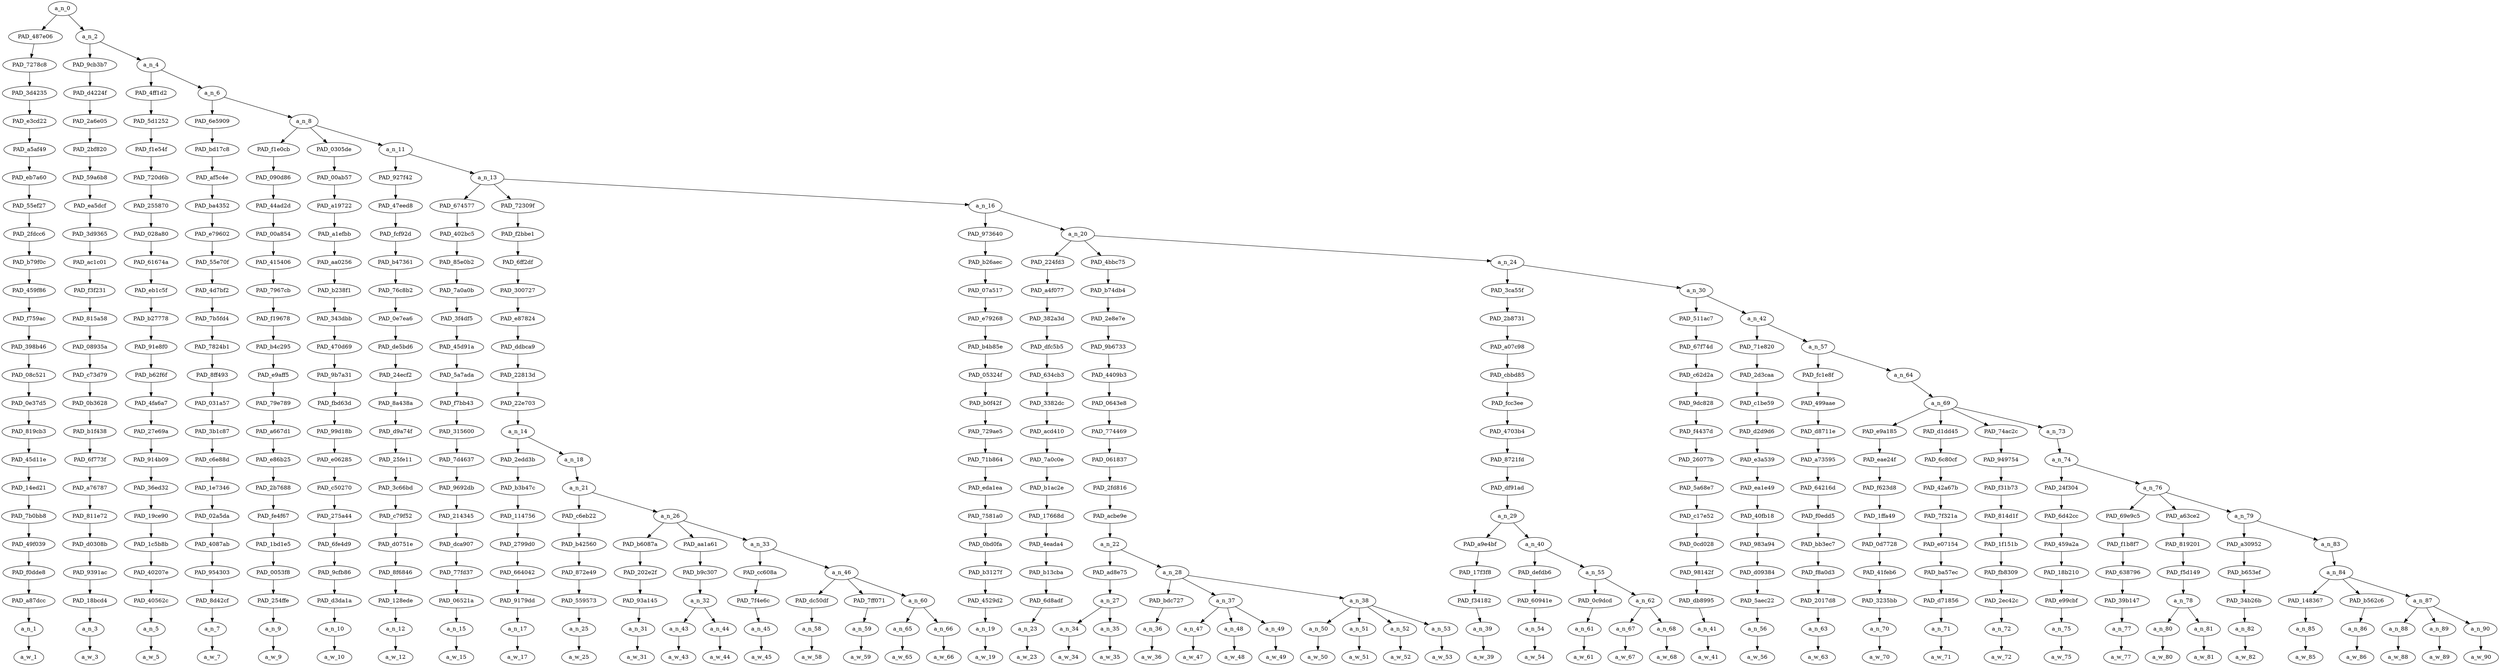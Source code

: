 strict digraph "" {
	a_n_0	[div_dir=-1,
		index=0,
		level=23,
		pos="1.1049272199717077,23!",
		text_span="[0, 1, 2, 3, 4, 5, 6, 7, 8, 9, 10, 11, 12, 13, 14, 15, 16, 17, 18, 19, 20, 21, 22, 23, 24, 25, 26, 27, 28, 29, 30, 31, 32, 33, 34, \
35, 36, 37, 38, 39, 40, 41, 42, 43, 44, 45, 46, 47, 48, 49, 50]",
		value=1.00000000];
	PAD_487e06	[div_dir=-1,
		index=0,
		level=22,
		pos="0.0,22!",
		text_span="[0]",
		value=0.01063249];
	a_n_0 -> PAD_487e06;
	a_n_2	[div_dir=-1,
		index=1,
		level=22,
		pos="2.2098544399434155,22!",
		text_span="[1, 2, 3, 4, 5, 6, 7, 8, 9, 10, 11, 12, 13, 14, 15, 16, 17, 18, 19, 20, 21, 22, 23, 24, 25, 26, 27, 28, 29, 30, 31, 32, 33, 34, \
35, 36, 37, 38, 39, 40, 41, 42, 43, 44, 45, 46, 47, 48, 49, 50]",
		value=0.98927436];
	a_n_0 -> a_n_2;
	PAD_7278c8	[div_dir=-1,
		index=0,
		level=21,
		pos="0.0,21!",
		text_span="[0]",
		value=0.01063249];
	PAD_487e06 -> PAD_7278c8;
	PAD_3d4235	[div_dir=-1,
		index=0,
		level=20,
		pos="0.0,20!",
		text_span="[0]",
		value=0.01063249];
	PAD_7278c8 -> PAD_3d4235;
	PAD_e3cd22	[div_dir=-1,
		index=0,
		level=19,
		pos="0.0,19!",
		text_span="[0]",
		value=0.01063249];
	PAD_3d4235 -> PAD_e3cd22;
	PAD_a5af49	[div_dir=-1,
		index=0,
		level=18,
		pos="0.0,18!",
		text_span="[0]",
		value=0.01063249];
	PAD_e3cd22 -> PAD_a5af49;
	PAD_eb7a60	[div_dir=-1,
		index=0,
		level=17,
		pos="0.0,17!",
		text_span="[0]",
		value=0.01063249];
	PAD_a5af49 -> PAD_eb7a60;
	PAD_55ef27	[div_dir=-1,
		index=0,
		level=16,
		pos="0.0,16!",
		text_span="[0]",
		value=0.01063249];
	PAD_eb7a60 -> PAD_55ef27;
	PAD_2fdcc6	[div_dir=-1,
		index=0,
		level=15,
		pos="0.0,15!",
		text_span="[0]",
		value=0.01063249];
	PAD_55ef27 -> PAD_2fdcc6;
	PAD_b79f0c	[div_dir=-1,
		index=0,
		level=14,
		pos="0.0,14!",
		text_span="[0]",
		value=0.01063249];
	PAD_2fdcc6 -> PAD_b79f0c;
	PAD_459f86	[div_dir=-1,
		index=0,
		level=13,
		pos="0.0,13!",
		text_span="[0]",
		value=0.01063249];
	PAD_b79f0c -> PAD_459f86;
	PAD_f759ac	[div_dir=-1,
		index=0,
		level=12,
		pos="0.0,12!",
		text_span="[0]",
		value=0.01063249];
	PAD_459f86 -> PAD_f759ac;
	PAD_398b46	[div_dir=-1,
		index=0,
		level=11,
		pos="0.0,11!",
		text_span="[0]",
		value=0.01063249];
	PAD_f759ac -> PAD_398b46;
	PAD_08c521	[div_dir=-1,
		index=0,
		level=10,
		pos="0.0,10!",
		text_span="[0]",
		value=0.01063249];
	PAD_398b46 -> PAD_08c521;
	PAD_0e37d5	[div_dir=-1,
		index=0,
		level=9,
		pos="0.0,9!",
		text_span="[0]",
		value=0.01063249];
	PAD_08c521 -> PAD_0e37d5;
	PAD_819cb3	[div_dir=-1,
		index=0,
		level=8,
		pos="0.0,8!",
		text_span="[0]",
		value=0.01063249];
	PAD_0e37d5 -> PAD_819cb3;
	PAD_45d11e	[div_dir=-1,
		index=0,
		level=7,
		pos="0.0,7!",
		text_span="[0]",
		value=0.01063249];
	PAD_819cb3 -> PAD_45d11e;
	PAD_14ed21	[div_dir=-1,
		index=0,
		level=6,
		pos="0.0,6!",
		text_span="[0]",
		value=0.01063249];
	PAD_45d11e -> PAD_14ed21;
	PAD_7b0bb8	[div_dir=-1,
		index=0,
		level=5,
		pos="0.0,5!",
		text_span="[0]",
		value=0.01063249];
	PAD_14ed21 -> PAD_7b0bb8;
	PAD_49f039	[div_dir=-1,
		index=0,
		level=4,
		pos="0.0,4!",
		text_span="[0]",
		value=0.01063249];
	PAD_7b0bb8 -> PAD_49f039;
	PAD_f0dde8	[div_dir=-1,
		index=0,
		level=3,
		pos="0.0,3!",
		text_span="[0]",
		value=0.01063249];
	PAD_49f039 -> PAD_f0dde8;
	PAD_a87dcc	[div_dir=-1,
		index=0,
		level=2,
		pos="0.0,2!",
		text_span="[0]",
		value=0.01063249];
	PAD_f0dde8 -> PAD_a87dcc;
	a_n_1	[div_dir=-1,
		index=0,
		level=1,
		pos="0.0,1!",
		text_span="[0]",
		value=0.01063249];
	PAD_a87dcc -> a_n_1;
	a_w_1	[div_dir=0,
		index=0,
		level=0,
		pos="0,0!",
		text_span="[0]",
		value=i];
	a_n_1 -> a_w_1;
	PAD_9cb3b7	[div_dir=-1,
		index=1,
		level=21,
		pos="1.0,21!",
		text_span="[1]",
		value=0.01379827];
	a_n_2 -> PAD_9cb3b7;
	a_n_4	[div_dir=-1,
		index=2,
		level=21,
		pos="3.419708879886831,21!",
		text_span="[2, 3, 4, 5, 6, 7, 8, 9, 10, 11, 12, 13, 14, 15, 16, 17, 18, 19, 20, 21, 22, 23, 24, 25, 26, 27, 28, 29, 30, 31, 32, 33, 34, 35, \
36, 37, 38, 39, 40, 41, 42, 43, 44, 45, 46, 47, 48, 49, 50]",
		value=0.97539086];
	a_n_2 -> a_n_4;
	PAD_d4224f	[div_dir=-1,
		index=1,
		level=20,
		pos="1.0,20!",
		text_span="[1]",
		value=0.01379827];
	PAD_9cb3b7 -> PAD_d4224f;
	PAD_2a6e05	[div_dir=-1,
		index=1,
		level=19,
		pos="1.0,19!",
		text_span="[1]",
		value=0.01379827];
	PAD_d4224f -> PAD_2a6e05;
	PAD_2bf820	[div_dir=-1,
		index=1,
		level=18,
		pos="1.0,18!",
		text_span="[1]",
		value=0.01379827];
	PAD_2a6e05 -> PAD_2bf820;
	PAD_59a6b8	[div_dir=-1,
		index=1,
		level=17,
		pos="1.0,17!",
		text_span="[1]",
		value=0.01379827];
	PAD_2bf820 -> PAD_59a6b8;
	PAD_ea5dcf	[div_dir=-1,
		index=1,
		level=16,
		pos="1.0,16!",
		text_span="[1]",
		value=0.01379827];
	PAD_59a6b8 -> PAD_ea5dcf;
	PAD_3d9365	[div_dir=-1,
		index=1,
		level=15,
		pos="1.0,15!",
		text_span="[1]",
		value=0.01379827];
	PAD_ea5dcf -> PAD_3d9365;
	PAD_ac1c01	[div_dir=-1,
		index=1,
		level=14,
		pos="1.0,14!",
		text_span="[1]",
		value=0.01379827];
	PAD_3d9365 -> PAD_ac1c01;
	PAD_f3f231	[div_dir=-1,
		index=1,
		level=13,
		pos="1.0,13!",
		text_span="[1]",
		value=0.01379827];
	PAD_ac1c01 -> PAD_f3f231;
	PAD_815a58	[div_dir=-1,
		index=1,
		level=12,
		pos="1.0,12!",
		text_span="[1]",
		value=0.01379827];
	PAD_f3f231 -> PAD_815a58;
	PAD_08935a	[div_dir=-1,
		index=1,
		level=11,
		pos="1.0,11!",
		text_span="[1]",
		value=0.01379827];
	PAD_815a58 -> PAD_08935a;
	PAD_c73d79	[div_dir=-1,
		index=1,
		level=10,
		pos="1.0,10!",
		text_span="[1]",
		value=0.01379827];
	PAD_08935a -> PAD_c73d79;
	PAD_0b3628	[div_dir=-1,
		index=1,
		level=9,
		pos="1.0,9!",
		text_span="[1]",
		value=0.01379827];
	PAD_c73d79 -> PAD_0b3628;
	PAD_b1f438	[div_dir=-1,
		index=1,
		level=8,
		pos="1.0,8!",
		text_span="[1]",
		value=0.01379827];
	PAD_0b3628 -> PAD_b1f438;
	PAD_6f773f	[div_dir=-1,
		index=1,
		level=7,
		pos="1.0,7!",
		text_span="[1]",
		value=0.01379827];
	PAD_b1f438 -> PAD_6f773f;
	PAD_a76787	[div_dir=-1,
		index=1,
		level=6,
		pos="1.0,6!",
		text_span="[1]",
		value=0.01379827];
	PAD_6f773f -> PAD_a76787;
	PAD_811e72	[div_dir=-1,
		index=1,
		level=5,
		pos="1.0,5!",
		text_span="[1]",
		value=0.01379827];
	PAD_a76787 -> PAD_811e72;
	PAD_d0308b	[div_dir=-1,
		index=1,
		level=4,
		pos="1.0,4!",
		text_span="[1]",
		value=0.01379827];
	PAD_811e72 -> PAD_d0308b;
	PAD_9391ac	[div_dir=-1,
		index=1,
		level=3,
		pos="1.0,3!",
		text_span="[1]",
		value=0.01379827];
	PAD_d0308b -> PAD_9391ac;
	PAD_18bcd4	[div_dir=-1,
		index=1,
		level=2,
		pos="1.0,2!",
		text_span="[1]",
		value=0.01379827];
	PAD_9391ac -> PAD_18bcd4;
	a_n_3	[div_dir=-1,
		index=1,
		level=1,
		pos="1.0,1!",
		text_span="[1]",
		value=0.01379827];
	PAD_18bcd4 -> a_n_3;
	a_w_3	[div_dir=0,
		index=1,
		level=0,
		pos="1,0!",
		text_span="[1]",
		value=find];
	a_n_3 -> a_w_3;
	PAD_4ff1d2	[div_dir=-1,
		index=2,
		level=20,
		pos="2.0,20!",
		text_span="[2]",
		value=0.00952921];
	a_n_4 -> PAD_4ff1d2;
	a_n_6	[div_dir=-1,
		index=3,
		level=20,
		pos="4.839417759773662,20!",
		text_span="[3, 4, 5, 6, 7, 8, 9, 10, 11, 12, 13, 14, 15, 16, 17, 18, 19, 20, 21, 22, 23, 24, 25, 26, 27, 28, 29, 30, 31, 32, 33, 34, 35, 36, \
37, 38, 39, 40, 41, 42, 43, 44, 45, 46, 47, 48, 49, 50]",
		value=0.96578661];
	a_n_4 -> a_n_6;
	PAD_5d1252	[div_dir=-1,
		index=2,
		level=19,
		pos="2.0,19!",
		text_span="[2]",
		value=0.00952921];
	PAD_4ff1d2 -> PAD_5d1252;
	PAD_f1e54f	[div_dir=-1,
		index=2,
		level=18,
		pos="2.0,18!",
		text_span="[2]",
		value=0.00952921];
	PAD_5d1252 -> PAD_f1e54f;
	PAD_720d6b	[div_dir=-1,
		index=2,
		level=17,
		pos="2.0,17!",
		text_span="[2]",
		value=0.00952921];
	PAD_f1e54f -> PAD_720d6b;
	PAD_255870	[div_dir=-1,
		index=2,
		level=16,
		pos="2.0,16!",
		text_span="[2]",
		value=0.00952921];
	PAD_720d6b -> PAD_255870;
	PAD_028a80	[div_dir=-1,
		index=2,
		level=15,
		pos="2.0,15!",
		text_span="[2]",
		value=0.00952921];
	PAD_255870 -> PAD_028a80;
	PAD_61674a	[div_dir=-1,
		index=2,
		level=14,
		pos="2.0,14!",
		text_span="[2]",
		value=0.00952921];
	PAD_028a80 -> PAD_61674a;
	PAD_eb1c5f	[div_dir=-1,
		index=2,
		level=13,
		pos="2.0,13!",
		text_span="[2]",
		value=0.00952921];
	PAD_61674a -> PAD_eb1c5f;
	PAD_b27778	[div_dir=-1,
		index=2,
		level=12,
		pos="2.0,12!",
		text_span="[2]",
		value=0.00952921];
	PAD_eb1c5f -> PAD_b27778;
	PAD_91e8f0	[div_dir=-1,
		index=2,
		level=11,
		pos="2.0,11!",
		text_span="[2]",
		value=0.00952921];
	PAD_b27778 -> PAD_91e8f0;
	PAD_b62f6f	[div_dir=-1,
		index=2,
		level=10,
		pos="2.0,10!",
		text_span="[2]",
		value=0.00952921];
	PAD_91e8f0 -> PAD_b62f6f;
	PAD_4fa6a7	[div_dir=-1,
		index=2,
		level=9,
		pos="2.0,9!",
		text_span="[2]",
		value=0.00952921];
	PAD_b62f6f -> PAD_4fa6a7;
	PAD_27e69a	[div_dir=-1,
		index=2,
		level=8,
		pos="2.0,8!",
		text_span="[2]",
		value=0.00952921];
	PAD_4fa6a7 -> PAD_27e69a;
	PAD_914b09	[div_dir=-1,
		index=2,
		level=7,
		pos="2.0,7!",
		text_span="[2]",
		value=0.00952921];
	PAD_27e69a -> PAD_914b09;
	PAD_36ed32	[div_dir=-1,
		index=2,
		level=6,
		pos="2.0,6!",
		text_span="[2]",
		value=0.00952921];
	PAD_914b09 -> PAD_36ed32;
	PAD_19ce90	[div_dir=-1,
		index=2,
		level=5,
		pos="2.0,5!",
		text_span="[2]",
		value=0.00952921];
	PAD_36ed32 -> PAD_19ce90;
	PAD_1c5b8b	[div_dir=-1,
		index=2,
		level=4,
		pos="2.0,4!",
		text_span="[2]",
		value=0.00952921];
	PAD_19ce90 -> PAD_1c5b8b;
	PAD_40207e	[div_dir=-1,
		index=2,
		level=3,
		pos="2.0,3!",
		text_span="[2]",
		value=0.00952921];
	PAD_1c5b8b -> PAD_40207e;
	PAD_40562c	[div_dir=-1,
		index=2,
		level=2,
		pos="2.0,2!",
		text_span="[2]",
		value=0.00952921];
	PAD_40207e -> PAD_40562c;
	a_n_5	[div_dir=-1,
		index=2,
		level=1,
		pos="2.0,1!",
		text_span="[2]",
		value=0.00952921];
	PAD_40562c -> a_n_5;
	a_w_5	[div_dir=0,
		index=2,
		level=0,
		pos="2,0!",
		text_span="[2]",
		value=when];
	a_n_5 -> a_w_5;
	PAD_6e5909	[div_dir=1,
		index=3,
		level=19,
		pos="3.0,19!",
		text_span="[3]",
		value=0.01007503];
	a_n_6 -> PAD_6e5909;
	a_n_8	[div_dir=-1,
		index=4,
		level=19,
		pos="6.678835519547325,19!",
		text_span="[4, 5, 6, 7, 8, 9, 10, 11, 12, 13, 14, 15, 16, 17, 18, 19, 20, 21, 22, 23, 24, 25, 26, 27, 28, 29, 30, 31, 32, 33, 34, 35, 36, 37, \
38, 39, 40, 41, 42, 43, 44, 45, 46, 47, 48, 49, 50]",
		value=0.95563727];
	a_n_6 -> a_n_8;
	PAD_bd17c8	[div_dir=1,
		index=3,
		level=18,
		pos="3.0,18!",
		text_span="[3]",
		value=0.01007503];
	PAD_6e5909 -> PAD_bd17c8;
	PAD_af5c4e	[div_dir=1,
		index=3,
		level=17,
		pos="3.0,17!",
		text_span="[3]",
		value=0.01007503];
	PAD_bd17c8 -> PAD_af5c4e;
	PAD_ba4352	[div_dir=1,
		index=3,
		level=16,
		pos="3.0,16!",
		text_span="[3]",
		value=0.01007503];
	PAD_af5c4e -> PAD_ba4352;
	PAD_e79602	[div_dir=1,
		index=3,
		level=15,
		pos="3.0,15!",
		text_span="[3]",
		value=0.01007503];
	PAD_ba4352 -> PAD_e79602;
	PAD_55e70f	[div_dir=1,
		index=3,
		level=14,
		pos="3.0,14!",
		text_span="[3]",
		value=0.01007503];
	PAD_e79602 -> PAD_55e70f;
	PAD_4d7bf2	[div_dir=1,
		index=3,
		level=13,
		pos="3.0,13!",
		text_span="[3]",
		value=0.01007503];
	PAD_55e70f -> PAD_4d7bf2;
	PAD_7b5fd4	[div_dir=1,
		index=3,
		level=12,
		pos="3.0,12!",
		text_span="[3]",
		value=0.01007503];
	PAD_4d7bf2 -> PAD_7b5fd4;
	PAD_7824b1	[div_dir=1,
		index=3,
		level=11,
		pos="3.0,11!",
		text_span="[3]",
		value=0.01007503];
	PAD_7b5fd4 -> PAD_7824b1;
	PAD_8ff493	[div_dir=1,
		index=3,
		level=10,
		pos="3.0,10!",
		text_span="[3]",
		value=0.01007503];
	PAD_7824b1 -> PAD_8ff493;
	PAD_031a57	[div_dir=1,
		index=3,
		level=9,
		pos="3.0,9!",
		text_span="[3]",
		value=0.01007503];
	PAD_8ff493 -> PAD_031a57;
	PAD_3b1c87	[div_dir=1,
		index=3,
		level=8,
		pos="3.0,8!",
		text_span="[3]",
		value=0.01007503];
	PAD_031a57 -> PAD_3b1c87;
	PAD_c6e88d	[div_dir=1,
		index=3,
		level=7,
		pos="3.0,7!",
		text_span="[3]",
		value=0.01007503];
	PAD_3b1c87 -> PAD_c6e88d;
	PAD_1e7346	[div_dir=1,
		index=3,
		level=6,
		pos="3.0,6!",
		text_span="[3]",
		value=0.01007503];
	PAD_c6e88d -> PAD_1e7346;
	PAD_02a5da	[div_dir=1,
		index=3,
		level=5,
		pos="3.0,5!",
		text_span="[3]",
		value=0.01007503];
	PAD_1e7346 -> PAD_02a5da;
	PAD_4087ab	[div_dir=1,
		index=3,
		level=4,
		pos="3.0,4!",
		text_span="[3]",
		value=0.01007503];
	PAD_02a5da -> PAD_4087ab;
	PAD_954303	[div_dir=1,
		index=3,
		level=3,
		pos="3.0,3!",
		text_span="[3]",
		value=0.01007503];
	PAD_4087ab -> PAD_954303;
	PAD_8d42cf	[div_dir=1,
		index=3,
		level=2,
		pos="3.0,2!",
		text_span="[3]",
		value=0.01007503];
	PAD_954303 -> PAD_8d42cf;
	a_n_7	[div_dir=1,
		index=3,
		level=1,
		pos="3.0,1!",
		text_span="[3]",
		value=0.01007503];
	PAD_8d42cf -> a_n_7;
	a_w_7	[div_dir=0,
		index=3,
		level=0,
		pos="3,0!",
		text_span="[3]",
		value=i1];
	a_n_7 -> a_w_7;
	PAD_f1e0cb	[div_dir=1,
		index=4,
		level=18,
		pos="4.0,18!",
		text_span="[4]",
		value=0.01279637];
	a_n_8 -> PAD_f1e0cb;
	PAD_0305de	[div_dir=-1,
		index=5,
		level=18,
		pos="5.0,18!",
		text_span="[5]",
		value=0.02697234];
	a_n_8 -> PAD_0305de;
	a_n_11	[div_dir=-1,
		index=6,
		level=18,
		pos="11.036506558641976,18!",
		text_span="[6, 7, 8, 9, 10, 11, 12, 13, 14, 15, 16, 17, 18, 19, 20, 21, 22, 23, 24, 25, 26, 27, 28, 29, 30, 31, 32, 33, 34, 35, 36, 37, 38, \
39, 40, 41, 42, 43, 44, 45, 46, 47, 48, 49, 50]",
		value=0.91579198];
	a_n_8 -> a_n_11;
	PAD_090d86	[div_dir=1,
		index=4,
		level=17,
		pos="4.0,17!",
		text_span="[4]",
		value=0.01279637];
	PAD_f1e0cb -> PAD_090d86;
	PAD_44ad2d	[div_dir=1,
		index=4,
		level=16,
		pos="4.0,16!",
		text_span="[4]",
		value=0.01279637];
	PAD_090d86 -> PAD_44ad2d;
	PAD_00a854	[div_dir=1,
		index=4,
		level=15,
		pos="4.0,15!",
		text_span="[4]",
		value=0.01279637];
	PAD_44ad2d -> PAD_00a854;
	PAD_415406	[div_dir=1,
		index=4,
		level=14,
		pos="4.0,14!",
		text_span="[4]",
		value=0.01279637];
	PAD_00a854 -> PAD_415406;
	PAD_7967cb	[div_dir=1,
		index=4,
		level=13,
		pos="4.0,13!",
		text_span="[4]",
		value=0.01279637];
	PAD_415406 -> PAD_7967cb;
	PAD_f19678	[div_dir=1,
		index=4,
		level=12,
		pos="4.0,12!",
		text_span="[4]",
		value=0.01279637];
	PAD_7967cb -> PAD_f19678;
	PAD_b4c295	[div_dir=1,
		index=4,
		level=11,
		pos="4.0,11!",
		text_span="[4]",
		value=0.01279637];
	PAD_f19678 -> PAD_b4c295;
	PAD_e9aff5	[div_dir=1,
		index=4,
		level=10,
		pos="4.0,10!",
		text_span="[4]",
		value=0.01279637];
	PAD_b4c295 -> PAD_e9aff5;
	PAD_79e789	[div_dir=1,
		index=4,
		level=9,
		pos="4.0,9!",
		text_span="[4]",
		value=0.01279637];
	PAD_e9aff5 -> PAD_79e789;
	PAD_a667d1	[div_dir=1,
		index=4,
		level=8,
		pos="4.0,8!",
		text_span="[4]",
		value=0.01279637];
	PAD_79e789 -> PAD_a667d1;
	PAD_e86b25	[div_dir=1,
		index=4,
		level=7,
		pos="4.0,7!",
		text_span="[4]",
		value=0.01279637];
	PAD_a667d1 -> PAD_e86b25;
	PAD_2b7688	[div_dir=1,
		index=4,
		level=6,
		pos="4.0,6!",
		text_span="[4]",
		value=0.01279637];
	PAD_e86b25 -> PAD_2b7688;
	PAD_fe4f67	[div_dir=1,
		index=4,
		level=5,
		pos="4.0,5!",
		text_span="[4]",
		value=0.01279637];
	PAD_2b7688 -> PAD_fe4f67;
	PAD_1bd1e5	[div_dir=1,
		index=4,
		level=4,
		pos="4.0,4!",
		text_span="[4]",
		value=0.01279637];
	PAD_fe4f67 -> PAD_1bd1e5;
	PAD_0053f8	[div_dir=1,
		index=4,
		level=3,
		pos="4.0,3!",
		text_span="[4]",
		value=0.01279637];
	PAD_1bd1e5 -> PAD_0053f8;
	PAD_254ffe	[div_dir=1,
		index=4,
		level=2,
		pos="4.0,2!",
		text_span="[4]",
		value=0.01279637];
	PAD_0053f8 -> PAD_254ffe;
	a_n_9	[div_dir=1,
		index=4,
		level=1,
		pos="4.0,1!",
		text_span="[4]",
		value=0.01279637];
	PAD_254ffe -> a_n_9;
	a_w_9	[div_dir=0,
		index=4,
		level=0,
		pos="4,0!",
		text_span="[4]",
		value=tell];
	a_n_9 -> a_w_9;
	PAD_00ab57	[div_dir=-1,
		index=5,
		level=17,
		pos="5.0,17!",
		text_span="[5]",
		value=0.02697234];
	PAD_0305de -> PAD_00ab57;
	PAD_a19722	[div_dir=-1,
		index=5,
		level=16,
		pos="5.0,16!",
		text_span="[5]",
		value=0.02697234];
	PAD_00ab57 -> PAD_a19722;
	PAD_a1efbb	[div_dir=-1,
		index=5,
		level=15,
		pos="5.0,15!",
		text_span="[5]",
		value=0.02697234];
	PAD_a19722 -> PAD_a1efbb;
	PAD_aa0256	[div_dir=-1,
		index=5,
		level=14,
		pos="5.0,14!",
		text_span="[5]",
		value=0.02697234];
	PAD_a1efbb -> PAD_aa0256;
	PAD_b238f1	[div_dir=-1,
		index=5,
		level=13,
		pos="5.0,13!",
		text_span="[5]",
		value=0.02697234];
	PAD_aa0256 -> PAD_b238f1;
	PAD_343dbb	[div_dir=-1,
		index=5,
		level=12,
		pos="5.0,12!",
		text_span="[5]",
		value=0.02697234];
	PAD_b238f1 -> PAD_343dbb;
	PAD_470d69	[div_dir=-1,
		index=5,
		level=11,
		pos="5.0,11!",
		text_span="[5]",
		value=0.02697234];
	PAD_343dbb -> PAD_470d69;
	PAD_9b7a31	[div_dir=-1,
		index=5,
		level=10,
		pos="5.0,10!",
		text_span="[5]",
		value=0.02697234];
	PAD_470d69 -> PAD_9b7a31;
	PAD_fbd63d	[div_dir=-1,
		index=5,
		level=9,
		pos="5.0,9!",
		text_span="[5]",
		value=0.02697234];
	PAD_9b7a31 -> PAD_fbd63d;
	PAD_99d18b	[div_dir=-1,
		index=5,
		level=8,
		pos="5.0,8!",
		text_span="[5]",
		value=0.02697234];
	PAD_fbd63d -> PAD_99d18b;
	PAD_e06285	[div_dir=-1,
		index=5,
		level=7,
		pos="5.0,7!",
		text_span="[5]",
		value=0.02697234];
	PAD_99d18b -> PAD_e06285;
	PAD_c50270	[div_dir=-1,
		index=5,
		level=6,
		pos="5.0,6!",
		text_span="[5]",
		value=0.02697234];
	PAD_e06285 -> PAD_c50270;
	PAD_275a44	[div_dir=-1,
		index=5,
		level=5,
		pos="5.0,5!",
		text_span="[5]",
		value=0.02697234];
	PAD_c50270 -> PAD_275a44;
	PAD_6fe4d9	[div_dir=-1,
		index=5,
		level=4,
		pos="5.0,4!",
		text_span="[5]",
		value=0.02697234];
	PAD_275a44 -> PAD_6fe4d9;
	PAD_9cfb86	[div_dir=-1,
		index=5,
		level=3,
		pos="5.0,3!",
		text_span="[5]",
		value=0.02697234];
	PAD_6fe4d9 -> PAD_9cfb86;
	PAD_d3da1a	[div_dir=-1,
		index=5,
		level=2,
		pos="5.0,2!",
		text_span="[5]",
		value=0.02697234];
	PAD_9cfb86 -> PAD_d3da1a;
	a_n_10	[div_dir=-1,
		index=5,
		level=1,
		pos="5.0,1!",
		text_span="[5]",
		value=0.02697234];
	PAD_d3da1a -> a_n_10;
	a_w_10	[div_dir=0,
		index=5,
		level=0,
		pos="5,0!",
		text_span="[5]",
		value=liberals];
	a_n_10 -> a_w_10;
	PAD_927f42	[div_dir=-1,
		index=6,
		level=17,
		pos="6.0,17!",
		text_span="[6]",
		value=0.00983585];
	a_n_11 -> PAD_927f42;
	a_n_13	[div_dir=-1,
		index=7,
		level=17,
		pos="16.073013117283953,17!",
		text_span="[7, 8, 9, 10, 11, 12, 13, 14, 15, 16, 17, 18, 19, 20, 21, 22, 23, 24, 25, 26, 27, 28, 29, 30, 31, 32, 33, 34, 35, 36, 37, 38, 39, \
40, 41, 42, 43, 44, 45, 46, 47, 48, 49, 50]",
		value=0.90589123];
	a_n_11 -> a_n_13;
	PAD_47eed8	[div_dir=-1,
		index=6,
		level=16,
		pos="6.0,16!",
		text_span="[6]",
		value=0.00983585];
	PAD_927f42 -> PAD_47eed8;
	PAD_fcf92d	[div_dir=-1,
		index=6,
		level=15,
		pos="6.0,15!",
		text_span="[6]",
		value=0.00983585];
	PAD_47eed8 -> PAD_fcf92d;
	PAD_b47361	[div_dir=-1,
		index=6,
		level=14,
		pos="6.0,14!",
		text_span="[6]",
		value=0.00983585];
	PAD_fcf92d -> PAD_b47361;
	PAD_76c8b2	[div_dir=-1,
		index=6,
		level=13,
		pos="6.0,13!",
		text_span="[6]",
		value=0.00983585];
	PAD_b47361 -> PAD_76c8b2;
	PAD_0e7ea6	[div_dir=-1,
		index=6,
		level=12,
		pos="6.0,12!",
		text_span="[6]",
		value=0.00983585];
	PAD_76c8b2 -> PAD_0e7ea6;
	PAD_de5bd6	[div_dir=-1,
		index=6,
		level=11,
		pos="6.0,11!",
		text_span="[6]",
		value=0.00983585];
	PAD_0e7ea6 -> PAD_de5bd6;
	PAD_24ecf2	[div_dir=-1,
		index=6,
		level=10,
		pos="6.0,10!",
		text_span="[6]",
		value=0.00983585];
	PAD_de5bd6 -> PAD_24ecf2;
	PAD_8a438a	[div_dir=-1,
		index=6,
		level=9,
		pos="6.0,9!",
		text_span="[6]",
		value=0.00983585];
	PAD_24ecf2 -> PAD_8a438a;
	PAD_d9a74f	[div_dir=-1,
		index=6,
		level=8,
		pos="6.0,8!",
		text_span="[6]",
		value=0.00983585];
	PAD_8a438a -> PAD_d9a74f;
	PAD_25fe11	[div_dir=-1,
		index=6,
		level=7,
		pos="6.0,7!",
		text_span="[6]",
		value=0.00983585];
	PAD_d9a74f -> PAD_25fe11;
	PAD_3c66bd	[div_dir=-1,
		index=6,
		level=6,
		pos="6.0,6!",
		text_span="[6]",
		value=0.00983585];
	PAD_25fe11 -> PAD_3c66bd;
	PAD_c79f52	[div_dir=-1,
		index=6,
		level=5,
		pos="6.0,5!",
		text_span="[6]",
		value=0.00983585];
	PAD_3c66bd -> PAD_c79f52;
	PAD_d0751e	[div_dir=-1,
		index=6,
		level=4,
		pos="6.0,4!",
		text_span="[6]",
		value=0.00983585];
	PAD_c79f52 -> PAD_d0751e;
	PAD_8f6846	[div_dir=-1,
		index=6,
		level=3,
		pos="6.0,3!",
		text_span="[6]",
		value=0.00983585];
	PAD_d0751e -> PAD_8f6846;
	PAD_128ede	[div_dir=-1,
		index=6,
		level=2,
		pos="6.0,2!",
		text_span="[6]",
		value=0.00983585];
	PAD_8f6846 -> PAD_128ede;
	a_n_12	[div_dir=-1,
		index=6,
		level=1,
		pos="6.0,1!",
		text_span="[6]",
		value=0.00983585];
	PAD_128ede -> a_n_12;
	a_w_12	[div_dir=0,
		index=6,
		level=0,
		pos="6,0!",
		text_span="[6]",
		value=about];
	a_n_12 -> a_w_12;
	PAD_674577	[div_dir=1,
		index=8,
		level=16,
		pos="17.0,16!",
		text_span="[17]",
		value=0.01185037];
	a_n_13 -> PAD_674577;
	PAD_72309f	[div_dir=-1,
		index=7,
		level=16,
		pos="8.215277777777777,16!",
		text_span="[7, 8, 9, 10, 11, 12, 13, 14, 15, 16]",
		value=0.25815952];
	a_n_13 -> PAD_72309f;
	a_n_16	[div_dir=-1,
		index=9,
		level=16,
		pos="23.003761574074076,16!",
		text_span="[18, 19, 20, 21, 22, 23, 24, 25, 26, 27, 28, 29, 30, 31, 32, 33, 34, 35, 36, 37, 38, 39, 40, 41, 42, 43, 44, 45, 46, 47, 48, 49, \
50]",
		value=0.63581934];
	a_n_13 -> a_n_16;
	PAD_402bc5	[div_dir=1,
		index=8,
		level=15,
		pos="17.0,15!",
		text_span="[17]",
		value=0.01185037];
	PAD_674577 -> PAD_402bc5;
	PAD_85e0b2	[div_dir=1,
		index=8,
		level=14,
		pos="17.0,14!",
		text_span="[17]",
		value=0.01185037];
	PAD_402bc5 -> PAD_85e0b2;
	PAD_7a0a0b	[div_dir=1,
		index=8,
		level=13,
		pos="17.0,13!",
		text_span="[17]",
		value=0.01185037];
	PAD_85e0b2 -> PAD_7a0a0b;
	PAD_3f4df5	[div_dir=1,
		index=8,
		level=12,
		pos="17.0,12!",
		text_span="[17]",
		value=0.01185037];
	PAD_7a0a0b -> PAD_3f4df5;
	PAD_45d91a	[div_dir=1,
		index=8,
		level=11,
		pos="17.0,11!",
		text_span="[17]",
		value=0.01185037];
	PAD_3f4df5 -> PAD_45d91a;
	PAD_5a7ada	[div_dir=1,
		index=8,
		level=10,
		pos="17.0,10!",
		text_span="[17]",
		value=0.01185037];
	PAD_45d91a -> PAD_5a7ada;
	PAD_f7bb43	[div_dir=1,
		index=8,
		level=9,
		pos="17.0,9!",
		text_span="[17]",
		value=0.01185037];
	PAD_5a7ada -> PAD_f7bb43;
	PAD_315600	[div_dir=1,
		index=8,
		level=8,
		pos="17.0,8!",
		text_span="[17]",
		value=0.01185037];
	PAD_f7bb43 -> PAD_315600;
	PAD_7d4637	[div_dir=1,
		index=9,
		level=7,
		pos="17.0,7!",
		text_span="[17]",
		value=0.01185037];
	PAD_315600 -> PAD_7d4637;
	PAD_9692db	[div_dir=1,
		index=9,
		level=6,
		pos="17.0,6!",
		text_span="[17]",
		value=0.01185037];
	PAD_7d4637 -> PAD_9692db;
	PAD_214345	[div_dir=1,
		index=10,
		level=5,
		pos="17.0,5!",
		text_span="[17]",
		value=0.01185037];
	PAD_9692db -> PAD_214345;
	PAD_dca907	[div_dir=1,
		index=12,
		level=4,
		pos="17.0,4!",
		text_span="[17]",
		value=0.01185037];
	PAD_214345 -> PAD_dca907;
	PAD_77fd37	[div_dir=1,
		index=13,
		level=3,
		pos="17.0,3!",
		text_span="[17]",
		value=0.01185037];
	PAD_dca907 -> PAD_77fd37;
	PAD_06521a	[div_dir=1,
		index=15,
		level=2,
		pos="17.0,2!",
		text_span="[17]",
		value=0.01185037];
	PAD_77fd37 -> PAD_06521a;
	a_n_15	[div_dir=1,
		index=17,
		level=1,
		pos="17.0,1!",
		text_span="[17]",
		value=0.01185037];
	PAD_06521a -> a_n_15;
	a_w_15	[div_dir=0,
		index=17,
		level=0,
		pos="17,0!",
		text_span="[17]",
		value=and1];
	a_n_15 -> a_w_15;
	PAD_f2bbe1	[div_dir=-1,
		index=7,
		level=15,
		pos="8.215277777777777,15!",
		text_span="[7, 8, 9, 10, 11, 12, 13, 14, 15, 16]",
		value=0.25815952];
	PAD_72309f -> PAD_f2bbe1;
	PAD_6ff2df	[div_dir=-1,
		index=7,
		level=14,
		pos="8.215277777777777,14!",
		text_span="[7, 8, 9, 10, 11, 12, 13, 14, 15, 16]",
		value=0.25815952];
	PAD_f2bbe1 -> PAD_6ff2df;
	PAD_300727	[div_dir=-1,
		index=7,
		level=13,
		pos="8.215277777777777,13!",
		text_span="[7, 8, 9, 10, 11, 12, 13, 14, 15, 16]",
		value=0.25815952];
	PAD_6ff2df -> PAD_300727;
	PAD_e87824	[div_dir=-1,
		index=7,
		level=12,
		pos="8.215277777777777,12!",
		text_span="[7, 8, 9, 10, 11, 12, 13, 14, 15, 16]",
		value=0.25815952];
	PAD_300727 -> PAD_e87824;
	PAD_ddbca9	[div_dir=-1,
		index=7,
		level=11,
		pos="8.215277777777777,11!",
		text_span="[7, 8, 9, 10, 11, 12, 13, 14, 15, 16]",
		value=0.25815952];
	PAD_e87824 -> PAD_ddbca9;
	PAD_22813d	[div_dir=-1,
		index=7,
		level=10,
		pos="8.215277777777777,10!",
		text_span="[7, 8, 9, 10, 11, 12, 13, 14, 15, 16]",
		value=0.25815952];
	PAD_ddbca9 -> PAD_22813d;
	PAD_22e703	[div_dir=-1,
		index=7,
		level=9,
		pos="8.215277777777777,9!",
		text_span="[7, 8, 9, 10, 11, 12, 13, 14, 15, 16]",
		value=0.25815952];
	PAD_22813d -> PAD_22e703;
	a_n_14	[div_dir=-1,
		index=7,
		level=8,
		pos="8.215277777777777,8!",
		text_span="[7, 8, 9, 10, 11, 12, 13, 14, 15, 16]",
		value=0.25815952];
	PAD_22e703 -> a_n_14;
	PAD_2edd3b	[div_dir=-1,
		index=7,
		level=7,
		pos="7.0,7!",
		text_span="[7]",
		value=0.00778927];
	a_n_14 -> PAD_2edd3b;
	a_n_18	[div_dir=-1,
		index=8,
		level=7,
		pos="9.430555555555554,7!",
		text_span="[8, 9, 10, 11, 12, 13, 14, 15, 16]",
		value=0.25028163];
	a_n_14 -> a_n_18;
	PAD_b3b47c	[div_dir=-1,
		index=7,
		level=6,
		pos="7.0,6!",
		text_span="[7]",
		value=0.00778927];
	PAD_2edd3b -> PAD_b3b47c;
	PAD_114756	[div_dir=-1,
		index=7,
		level=5,
		pos="7.0,5!",
		text_span="[7]",
		value=0.00778927];
	PAD_b3b47c -> PAD_114756;
	PAD_2799d0	[div_dir=-1,
		index=7,
		level=4,
		pos="7.0,4!",
		text_span="[7]",
		value=0.00778927];
	PAD_114756 -> PAD_2799d0;
	PAD_664042	[div_dir=-1,
		index=7,
		level=3,
		pos="7.0,3!",
		text_span="[7]",
		value=0.00778927];
	PAD_2799d0 -> PAD_664042;
	PAD_9179dd	[div_dir=-1,
		index=7,
		level=2,
		pos="7.0,2!",
		text_span="[7]",
		value=0.00778927];
	PAD_664042 -> PAD_9179dd;
	a_n_17	[div_dir=-1,
		index=7,
		level=1,
		pos="7.0,1!",
		text_span="[7]",
		value=0.00778927];
	PAD_9179dd -> a_n_17;
	a_w_17	[div_dir=0,
		index=7,
		level=0,
		pos="7,0!",
		text_span="[7]",
		value=what];
	a_n_17 -> a_w_17;
	a_n_21	[div_dir=-1,
		index=8,
		level=6,
		pos="9.430555555555554,6!",
		text_span="[8, 9, 10, 11, 12, 13, 14, 15, 16]",
		value=0.25019176];
	a_n_18 -> a_n_21;
	PAD_c6eb22	[div_dir=-1,
		index=8,
		level=5,
		pos="8.0,5!",
		text_span="[8]",
		value=0.00920273];
	a_n_21 -> PAD_c6eb22;
	a_n_26	[div_dir=-1,
		index=9,
		level=5,
		pos="10.861111111111109,5!",
		text_span="[9, 10, 11, 12, 13, 14, 15, 16]",
		value=0.24089916];
	a_n_21 -> a_n_26;
	PAD_b42560	[div_dir=-1,
		index=8,
		level=4,
		pos="8.0,4!",
		text_span="[8]",
		value=0.00920273];
	PAD_c6eb22 -> PAD_b42560;
	PAD_872e49	[div_dir=-1,
		index=8,
		level=3,
		pos="8.0,3!",
		text_span="[8]",
		value=0.00920273];
	PAD_b42560 -> PAD_872e49;
	PAD_559573	[div_dir=-1,
		index=8,
		level=2,
		pos="8.0,2!",
		text_span="[8]",
		value=0.00920273];
	PAD_872e49 -> PAD_559573;
	a_n_25	[div_dir=-1,
		index=8,
		level=1,
		pos="8.0,1!",
		text_span="[8]",
		value=0.00920273];
	PAD_559573 -> a_n_25;
	a_w_25	[div_dir=0,
		index=8,
		level=0,
		pos="8,0!",
		text_span="[8]",
		value=is];
	a_n_25 -> a_w_25;
	PAD_b6087a	[div_dir=1,
		index=9,
		level=4,
		pos="9.0,4!",
		text_span="[9]",
		value=0.01013004];
	a_n_26 -> PAD_b6087a;
	PAD_aa1a61	[div_dir=1,
		index=10,
		level=4,
		pos="10.5,4!",
		text_span="[10, 11]",
		value=0.02611265];
	a_n_26 -> PAD_aa1a61;
	a_n_33	[div_dir=-1,
		index=11,
		level=4,
		pos="13.083333333333332,4!",
		text_span="[12, 13, 14, 15, 16]",
		value=0.20457016];
	a_n_26 -> a_n_33;
	PAD_202e2f	[div_dir=1,
		index=9,
		level=3,
		pos="9.0,3!",
		text_span="[9]",
		value=0.01013004];
	PAD_b6087a -> PAD_202e2f;
	PAD_93a145	[div_dir=1,
		index=9,
		level=2,
		pos="9.0,2!",
		text_span="[9]",
		value=0.01013004];
	PAD_202e2f -> PAD_93a145;
	a_n_31	[div_dir=1,
		index=9,
		level=1,
		pos="9.0,1!",
		text_span="[9]",
		value=0.01013004];
	PAD_93a145 -> a_n_31;
	a_w_31	[div_dir=0,
		index=9,
		level=0,
		pos="9,0!",
		text_span="[9]",
		value=happening];
	a_n_31 -> a_w_31;
	PAD_b9c307	[div_dir=1,
		index=10,
		level=3,
		pos="10.5,3!",
		text_span="[10, 11]",
		value=0.02611265];
	PAD_aa1a61 -> PAD_b9c307;
	a_n_32	[div_dir=1,
		index=10,
		level=2,
		pos="10.5,2!",
		text_span="[10, 11]",
		value=0.02611265];
	PAD_b9c307 -> a_n_32;
	a_n_43	[div_dir=-1,
		index=10,
		level=1,
		pos="10.0,1!",
		text_span="[10]",
		value=0.00781683];
	a_n_32 -> a_n_43;
	a_n_44	[div_dir=1,
		index=11,
		level=1,
		pos="11.0,1!",
		text_span="[11]",
		value=0.01828248];
	a_n_32 -> a_n_44;
	a_w_43	[div_dir=0,
		index=10,
		level=0,
		pos="10,0!",
		text_span="[10]",
		value=in];
	a_n_43 -> a_w_43;
	a_w_44	[div_dir=0,
		index=11,
		level=0,
		pos="11,0!",
		text_span="[11]",
		value=europe];
	a_n_44 -> a_w_44;
	PAD_cc608a	[div_dir=1,
		index=11,
		level=3,
		pos="12.0,3!",
		text_span="[12]",
		value=0.01017188];
	a_n_33 -> PAD_cc608a;
	a_n_46	[div_dir=-1,
		index=12,
		level=3,
		pos="14.166666666666666,3!",
		text_span="[13, 14, 15, 16]",
		value=0.19427010];
	a_n_33 -> a_n_46;
	PAD_7f4e6c	[div_dir=1,
		index=11,
		level=2,
		pos="12.0,2!",
		text_span="[12]",
		value=0.01017188];
	PAD_cc608a -> PAD_7f4e6c;
	a_n_45	[div_dir=1,
		index=12,
		level=1,
		pos="12.0,1!",
		text_span="[12]",
		value=0.01017188];
	PAD_7f4e6c -> a_n_45;
	a_w_45	[div_dir=0,
		index=12,
		level=0,
		pos="12,0!",
		text_span="[12]",
		value=with];
	a_n_45 -> a_w_45;
	PAD_dc50df	[div_dir=1,
		index=12,
		level=2,
		pos="13.0,2!",
		text_span="[13]",
		value=0.03461586];
	a_n_46 -> PAD_dc50df;
	PAD_7ff071	[div_dir=1,
		index=13,
		level=2,
		pos="14.0,2!",
		text_span="[14]",
		value=0.02361637];
	a_n_46 -> PAD_7ff071;
	a_n_60	[div_dir=-1,
		index=14,
		level=2,
		pos="15.5,2!",
		text_span="[15, 16]",
		value=0.13588620];
	a_n_46 -> a_n_60;
	a_n_58	[div_dir=1,
		index=13,
		level=1,
		pos="13.0,1!",
		text_span="[13]",
		value=0.03461586];
	PAD_dc50df -> a_n_58;
	a_w_58	[div_dir=0,
		index=13,
		level=0,
		pos="13,0!",
		text_span="[13]",
		value=refugees];
	a_n_58 -> a_w_58;
	a_n_59	[div_dir=1,
		index=14,
		level=1,
		pos="14.0,1!",
		text_span="[14]",
		value=0.02361637];
	PAD_7ff071 -> a_n_59;
	a_w_59	[div_dir=0,
		index=14,
		level=0,
		pos="14,0!",
		text_span="[14]",
		value=and];
	a_n_59 -> a_w_59;
	a_n_65	[div_dir=-1,
		index=15,
		level=1,
		pos="15.0,1!",
		text_span="[15]",
		value=0.09479282];
	a_n_60 -> a_n_65;
	a_n_66	[div_dir=1,
		index=16,
		level=1,
		pos="16.0,1!",
		text_span="[16]",
		value=0.04067226];
	a_n_60 -> a_n_66;
	a_w_65	[div_dir=0,
		index=15,
		level=0,
		pos="15,0!",
		text_span="[15]",
		value=islamic];
	a_n_65 -> a_w_65;
	a_w_66	[div_dir=0,
		index=16,
		level=0,
		pos="16,0!",
		text_span="[16]",
		value=invasion];
	a_n_66 -> a_w_66;
	PAD_973640	[div_dir=-1,
		index=9,
		level=15,
		pos="18.0,15!",
		text_span="[18]",
		value=0.01055958];
	a_n_16 -> PAD_973640;
	a_n_20	[div_dir=-1,
		index=10,
		level=15,
		pos="28.00752314814815,15!",
		text_span="[19, 20, 21, 22, 23, 24, 25, 26, 27, 28, 29, 30, 31, 32, 33, 34, 35, 36, 37, 38, 39, 40, 41, 42, 43, 44, 45, 46, 47, 48, 49, 50]",
		value=0.62523070];
	a_n_16 -> a_n_20;
	PAD_b26aec	[div_dir=-1,
		index=9,
		level=14,
		pos="18.0,14!",
		text_span="[18]",
		value=0.01055958];
	PAD_973640 -> PAD_b26aec;
	PAD_07a517	[div_dir=-1,
		index=9,
		level=13,
		pos="18.0,13!",
		text_span="[18]",
		value=0.01055958];
	PAD_b26aec -> PAD_07a517;
	PAD_e79268	[div_dir=-1,
		index=9,
		level=12,
		pos="18.0,12!",
		text_span="[18]",
		value=0.01055958];
	PAD_07a517 -> PAD_e79268;
	PAD_b4b85e	[div_dir=-1,
		index=9,
		level=11,
		pos="18.0,11!",
		text_span="[18]",
		value=0.01055958];
	PAD_e79268 -> PAD_b4b85e;
	PAD_05324f	[div_dir=-1,
		index=9,
		level=10,
		pos="18.0,10!",
		text_span="[18]",
		value=0.01055958];
	PAD_b4b85e -> PAD_05324f;
	PAD_b0f42f	[div_dir=-1,
		index=9,
		level=9,
		pos="18.0,9!",
		text_span="[18]",
		value=0.01055958];
	PAD_05324f -> PAD_b0f42f;
	PAD_729ae5	[div_dir=-1,
		index=9,
		level=8,
		pos="18.0,8!",
		text_span="[18]",
		value=0.01055958];
	PAD_b0f42f -> PAD_729ae5;
	PAD_71b864	[div_dir=-1,
		index=10,
		level=7,
		pos="18.0,7!",
		text_span="[18]",
		value=0.01055958];
	PAD_729ae5 -> PAD_71b864;
	PAD_eda1ea	[div_dir=-1,
		index=10,
		level=6,
		pos="18.0,6!",
		text_span="[18]",
		value=0.01055958];
	PAD_71b864 -> PAD_eda1ea;
	PAD_7581a0	[div_dir=-1,
		index=11,
		level=5,
		pos="18.0,5!",
		text_span="[18]",
		value=0.01055958];
	PAD_eda1ea -> PAD_7581a0;
	PAD_0bd0fa	[div_dir=-1,
		index=13,
		level=4,
		pos="18.0,4!",
		text_span="[18]",
		value=0.01055958];
	PAD_7581a0 -> PAD_0bd0fa;
	PAD_b3127f	[div_dir=-1,
		index=14,
		level=3,
		pos="18.0,3!",
		text_span="[18]",
		value=0.01055958];
	PAD_0bd0fa -> PAD_b3127f;
	PAD_4529d2	[div_dir=-1,
		index=16,
		level=2,
		pos="18.0,2!",
		text_span="[18]",
		value=0.01055958];
	PAD_b3127f -> PAD_4529d2;
	a_n_19	[div_dir=-1,
		index=18,
		level=1,
		pos="18.0,1!",
		text_span="[18]",
		value=0.01055958];
	PAD_4529d2 -> a_n_19;
	a_w_19	[div_dir=0,
		index=18,
		level=0,
		pos="18,0!",
		text_span="[18]",
		value=how];
	a_n_19 -> a_w_19;
	PAD_224fd3	[div_dir=1,
		index=11,
		level=14,
		pos="29.0,14!",
		text_span="[29]",
		value=0.01006062];
	a_n_20 -> PAD_224fd3;
	PAD_4bbc75	[div_dir=1,
		index=10,
		level=14,
		pos="21.5,14!",
		text_span="[19, 20, 21, 22, 23, 24, 25, 26, 27, 28]",
		value=0.14118611];
	a_n_20 -> PAD_4bbc75;
	a_n_24	[div_dir=-1,
		index=12,
		level=14,
		pos="33.52256944444444,14!",
		text_span="[30, 31, 32, 33, 34, 35, 36, 37, 38, 39, 40, 41, 42, 43, 44, 45, 46, 47, 48, 49, 50]",
		value=0.47396525];
	a_n_20 -> a_n_24;
	PAD_a4f077	[div_dir=1,
		index=11,
		level=13,
		pos="29.0,13!",
		text_span="[29]",
		value=0.01006062];
	PAD_224fd3 -> PAD_a4f077;
	PAD_382a3d	[div_dir=1,
		index=11,
		level=12,
		pos="29.0,12!",
		text_span="[29]",
		value=0.01006062];
	PAD_a4f077 -> PAD_382a3d;
	PAD_dfc5b5	[div_dir=1,
		index=11,
		level=11,
		pos="29.0,11!",
		text_span="[29]",
		value=0.01006062];
	PAD_382a3d -> PAD_dfc5b5;
	PAD_634cb3	[div_dir=1,
		index=11,
		level=10,
		pos="29.0,10!",
		text_span="[29]",
		value=0.01006062];
	PAD_dfc5b5 -> PAD_634cb3;
	PAD_3382dc	[div_dir=1,
		index=11,
		level=9,
		pos="29.0,9!",
		text_span="[29]",
		value=0.01006062];
	PAD_634cb3 -> PAD_3382dc;
	PAD_acd410	[div_dir=1,
		index=11,
		level=8,
		pos="29.0,8!",
		text_span="[29]",
		value=0.01006062];
	PAD_3382dc -> PAD_acd410;
	PAD_7a0c0e	[div_dir=1,
		index=12,
		level=7,
		pos="29.0,7!",
		text_span="[29]",
		value=0.01006062];
	PAD_acd410 -> PAD_7a0c0e;
	PAD_b1ac2e	[div_dir=1,
		index=12,
		level=6,
		pos="29.0,6!",
		text_span="[29]",
		value=0.01006062];
	PAD_7a0c0e -> PAD_b1ac2e;
	PAD_17668d	[div_dir=1,
		index=13,
		level=5,
		pos="29.0,5!",
		text_span="[29]",
		value=0.01006062];
	PAD_b1ac2e -> PAD_17668d;
	PAD_4eada4	[div_dir=1,
		index=15,
		level=4,
		pos="29.0,4!",
		text_span="[29]",
		value=0.01006062];
	PAD_17668d -> PAD_4eada4;
	PAD_b13cba	[div_dir=1,
		index=17,
		level=3,
		pos="29.0,3!",
		text_span="[29]",
		value=0.01006062];
	PAD_4eada4 -> PAD_b13cba;
	PAD_6d8adf	[div_dir=1,
		index=21,
		level=2,
		pos="29.0,2!",
		text_span="[29]",
		value=0.01006062];
	PAD_b13cba -> PAD_6d8adf;
	a_n_23	[div_dir=1,
		index=29,
		level=1,
		pos="29.0,1!",
		text_span="[29]",
		value=0.01006062];
	PAD_6d8adf -> a_n_23;
	a_w_23	[div_dir=0,
		index=29,
		level=0,
		pos="29,0!",
		text_span="[29]",
		value=and2];
	a_n_23 -> a_w_23;
	PAD_b74db4	[div_dir=1,
		index=10,
		level=13,
		pos="21.5,13!",
		text_span="[19, 20, 21, 22, 23, 24, 25, 26, 27, 28]",
		value=0.14118611];
	PAD_4bbc75 -> PAD_b74db4;
	PAD_2e8e7e	[div_dir=1,
		index=10,
		level=12,
		pos="21.5,12!",
		text_span="[19, 20, 21, 22, 23, 24, 25, 26, 27, 28]",
		value=0.14118611];
	PAD_b74db4 -> PAD_2e8e7e;
	PAD_9b6733	[div_dir=1,
		index=10,
		level=11,
		pos="21.5,11!",
		text_span="[19, 20, 21, 22, 23, 24, 25, 26, 27, 28]",
		value=0.14118611];
	PAD_2e8e7e -> PAD_9b6733;
	PAD_4409b3	[div_dir=1,
		index=10,
		level=10,
		pos="21.5,10!",
		text_span="[19, 20, 21, 22, 23, 24, 25, 26, 27, 28]",
		value=0.14118611];
	PAD_9b6733 -> PAD_4409b3;
	PAD_0643e8	[div_dir=1,
		index=10,
		level=9,
		pos="21.5,9!",
		text_span="[19, 20, 21, 22, 23, 24, 25, 26, 27, 28]",
		value=0.14118611];
	PAD_4409b3 -> PAD_0643e8;
	PAD_774469	[div_dir=1,
		index=10,
		level=8,
		pos="21.5,8!",
		text_span="[19, 20, 21, 22, 23, 24, 25, 26, 27, 28]",
		value=0.14118611];
	PAD_0643e8 -> PAD_774469;
	PAD_061837	[div_dir=1,
		index=11,
		level=7,
		pos="21.5,7!",
		text_span="[19, 20, 21, 22, 23, 24, 25, 26, 27, 28]",
		value=0.14118611];
	PAD_774469 -> PAD_061837;
	PAD_2fd816	[div_dir=1,
		index=11,
		level=6,
		pos="21.5,6!",
		text_span="[19, 20, 21, 22, 23, 24, 25, 26, 27, 28]",
		value=0.14118611];
	PAD_061837 -> PAD_2fd816;
	PAD_acbe9e	[div_dir=1,
		index=12,
		level=5,
		pos="21.5,5!",
		text_span="[19, 20, 21, 22, 23, 24, 25, 26, 27, 28]",
		value=0.14118611];
	PAD_2fd816 -> PAD_acbe9e;
	a_n_22	[div_dir=1,
		index=14,
		level=4,
		pos="21.5,4!",
		text_span="[19, 20, 21, 22, 23, 24, 25, 26, 27, 28]",
		value=0.14118611];
	PAD_acbe9e -> a_n_22;
	PAD_ad8e75	[div_dir=1,
		index=15,
		level=3,
		pos="19.5,3!",
		text_span="[19, 20]",
		value=0.03137670];
	a_n_22 -> PAD_ad8e75;
	a_n_28	[div_dir=1,
		index=16,
		level=3,
		pos="23.5,3!",
		text_span="[21, 22, 23, 24, 25, 26, 27, 28]",
		value=0.10970880];
	a_n_22 -> a_n_28;
	a_n_27	[div_dir=1,
		index=17,
		level=2,
		pos="19.5,2!",
		text_span="[19, 20]",
		value=0.03137670];
	PAD_ad8e75 -> a_n_27;
	a_n_34	[div_dir=1,
		index=19,
		level=1,
		pos="19.0,1!",
		text_span="[19]",
		value=0.01630643];
	a_n_27 -> a_n_34;
	a_n_35	[div_dir=1,
		index=20,
		level=1,
		pos="20.0,1!",
		text_span="[20]",
		value=0.01501062];
	a_n_27 -> a_n_35;
	a_w_34	[div_dir=0,
		index=19,
		level=0,
		pos="19,0!",
		text_span="[19]",
		value=women];
	a_n_34 -> a_w_34;
	a_w_35	[div_dir=0,
		index=20,
		level=0,
		pos="20,0!",
		text_span="[20]",
		value=girls];
	a_n_35 -> a_w_35;
	PAD_bdc727	[div_dir=1,
		index=18,
		level=2,
		pos="21.0,2!",
		text_span="[21]",
		value=0.01137355];
	a_n_28 -> PAD_bdc727;
	a_n_37	[div_dir=1,
		index=19,
		level=2,
		pos="23.0,2!",
		text_span="[22, 23, 24]",
		value=0.02362140];
	a_n_28 -> a_n_37;
	a_n_38	[div_dir=1,
		index=20,
		level=2,
		pos="26.5,2!",
		text_span="[25, 26, 27, 28]",
		value=0.07463065];
	a_n_28 -> a_n_38;
	a_n_36	[div_dir=1,
		index=21,
		level=1,
		pos="21.0,1!",
		text_span="[21]",
		value=0.01137355];
	PAD_bdc727 -> a_n_36;
	a_w_36	[div_dir=0,
		index=21,
		level=0,
		pos="21,0!",
		text_span="[21]",
		value=m];
	a_n_36 -> a_w_36;
	a_n_47	[div_dir=1,
		index=22,
		level=1,
		pos="22.0,1!",
		text_span="[22]",
		value=0.00769588];
	a_n_37 -> a_n_47;
	a_n_48	[div_dir=1,
		index=23,
		level=1,
		pos="23.0,1!",
		text_span="[23]",
		value=0.00743036];
	a_n_37 -> a_n_48;
	a_n_49	[div_dir=-1,
		index=24,
		level=1,
		pos="24.0,1!",
		text_span="[24]",
		value=0.00849386];
	a_n_37 -> a_n_49;
	a_w_47	[div_dir=0,
		index=22,
		level=0,
		pos="22,0!",
		text_span="[22]",
		value=as];
	a_n_47 -> a_w_47;
	a_w_48	[div_dir=0,
		index=23,
		level=0,
		pos="23,0!",
		text_span="[23]",
		value=well];
	a_n_48 -> a_w_48;
	a_w_49	[div_dir=0,
		index=24,
		level=0,
		pos="24,0!",
		text_span="[24]",
		value=as1];
	a_n_49 -> a_w_49;
	a_n_50	[div_dir=1,
		index=25,
		level=1,
		pos="25.0,1!",
		text_span="[25]",
		value=0.01163399];
	a_n_38 -> a_n_50;
	a_n_51	[div_dir=1,
		index=26,
		level=1,
		pos="26.0,1!",
		text_span="[26]",
		value=0.01538828];
	a_n_38 -> a_n_51;
	a_n_52	[div_dir=1,
		index=27,
		level=1,
		pos="27.0,1!",
		text_span="[27]",
		value=0.03152412];
	a_n_38 -> a_n_52;
	a_n_53	[div_dir=-1,
		index=28,
		level=1,
		pos="28.0,1!",
		text_span="[28]",
		value=0.01600276];
	a_n_38 -> a_n_53;
	a_w_50	[div_dir=0,
		index=25,
		level=0,
		pos="25,0!",
		text_span="[25]",
		value=young];
	a_n_50 -> a_w_50;
	a_w_51	[div_dir=0,
		index=26,
		level=0,
		pos="26,0!",
		text_span="[26]",
		value=boys];
	a_n_51 -> a_w_51;
	a_w_52	[div_dir=0,
		index=27,
		level=0,
		pos="27,0!",
		text_span="[27]",
		value=gays];
	a_n_52 -> a_w_52;
	a_w_53	[div_dir=0,
		index=28,
		level=0,
		pos="28,0!",
		text_span="[28]",
		value=lgbt];
	a_n_53 -> a_w_53;
	PAD_3ca55f	[div_dir=-1,
		index=12,
		level=13,
		pos="30.9375,13!",
		text_span="[30, 31, 32, 33, 34]",
		value=0.05206939];
	a_n_24 -> PAD_3ca55f;
	a_n_30	[div_dir=-1,
		index=13,
		level=13,
		pos="36.107638888888886,13!",
		text_span="[35, 36, 37, 38, 39, 40, 41, 42, 43, 44, 45, 46, 47, 48, 49, 50]",
		value=0.42179777];
	a_n_24 -> a_n_30;
	PAD_2b8731	[div_dir=-1,
		index=12,
		level=12,
		pos="30.9375,12!",
		text_span="[30, 31, 32, 33, 34]",
		value=0.05206939];
	PAD_3ca55f -> PAD_2b8731;
	PAD_a07c98	[div_dir=-1,
		index=12,
		level=11,
		pos="30.9375,11!",
		text_span="[30, 31, 32, 33, 34]",
		value=0.05206939];
	PAD_2b8731 -> PAD_a07c98;
	PAD_cbbd85	[div_dir=-1,
		index=12,
		level=10,
		pos="30.9375,10!",
		text_span="[30, 31, 32, 33, 34]",
		value=0.05206939];
	PAD_a07c98 -> PAD_cbbd85;
	PAD_fcc3ee	[div_dir=-1,
		index=12,
		level=9,
		pos="30.9375,9!",
		text_span="[30, 31, 32, 33, 34]",
		value=0.05206939];
	PAD_cbbd85 -> PAD_fcc3ee;
	PAD_4703b4	[div_dir=-1,
		index=12,
		level=8,
		pos="30.9375,8!",
		text_span="[30, 31, 32, 33, 34]",
		value=0.05206939];
	PAD_fcc3ee -> PAD_4703b4;
	PAD_8721fd	[div_dir=-1,
		index=13,
		level=7,
		pos="30.9375,7!",
		text_span="[30, 31, 32, 33, 34]",
		value=0.05206939];
	PAD_4703b4 -> PAD_8721fd;
	PAD_df91ad	[div_dir=-1,
		index=13,
		level=6,
		pos="30.9375,6!",
		text_span="[30, 31, 32, 33, 34]",
		value=0.05206939];
	PAD_8721fd -> PAD_df91ad;
	a_n_29	[div_dir=-1,
		index=14,
		level=5,
		pos="30.9375,5!",
		text_span="[30, 31, 32, 33, 34]",
		value=0.05206939];
	PAD_df91ad -> a_n_29;
	PAD_a9e4bf	[div_dir=1,
		index=16,
		level=4,
		pos="30.0,4!",
		text_span="[30]",
		value=0.01004170];
	a_n_29 -> PAD_a9e4bf;
	a_n_40	[div_dir=-1,
		index=17,
		level=4,
		pos="31.875,4!",
		text_span="[31, 32, 33, 34]",
		value=0.04200163];
	a_n_29 -> a_n_40;
	PAD_17f3f8	[div_dir=1,
		index=18,
		level=3,
		pos="30.0,3!",
		text_span="[30]",
		value=0.01004170];
	PAD_a9e4bf -> PAD_17f3f8;
	PAD_f34182	[div_dir=1,
		index=22,
		level=2,
		pos="30.0,2!",
		text_span="[30]",
		value=0.01004170];
	PAD_17f3f8 -> PAD_f34182;
	a_n_39	[div_dir=1,
		index=30,
		level=1,
		pos="30.0,1!",
		text_span="[30]",
		value=0.01004170];
	PAD_f34182 -> a_n_39;
	a_w_39	[div_dir=0,
		index=30,
		level=0,
		pos="30,0!",
		text_span="[30]",
		value=everyone];
	a_n_39 -> a_w_39;
	PAD_defdb6	[div_dir=-1,
		index=19,
		level=3,
		pos="31.0,3!",
		text_span="[31]",
		value=0.01213454];
	a_n_40 -> PAD_defdb6;
	a_n_55	[div_dir=-1,
		index=20,
		level=3,
		pos="32.75,3!",
		text_span="[32, 33, 34]",
		value=0.02982938];
	a_n_40 -> a_n_55;
	PAD_60941e	[div_dir=-1,
		index=23,
		level=2,
		pos="31.0,2!",
		text_span="[31]",
		value=0.01213454];
	PAD_defdb6 -> PAD_60941e;
	a_n_54	[div_dir=-1,
		index=31,
		level=1,
		pos="31.0,1!",
		text_span="[31]",
		value=0.01213454];
	PAD_60941e -> a_n_54;
	a_w_54	[div_dir=0,
		index=31,
		level=0,
		pos="31,0!",
		text_span="[31]",
		value=native];
	a_n_54 -> a_w_54;
	PAD_0c9dcd	[div_dir=-1,
		index=24,
		level=2,
		pos="32.0,2!",
		text_span="[32]",
		value=0.00893435];
	a_n_55 -> PAD_0c9dcd;
	a_n_62	[div_dir=-1,
		index=25,
		level=2,
		pos="33.5,2!",
		text_span="[33, 34]",
		value=0.02087267];
	a_n_55 -> a_n_62;
	a_n_61	[div_dir=-1,
		index=32,
		level=1,
		pos="32.0,1!",
		text_span="[32]",
		value=0.00893435];
	PAD_0c9dcd -> a_n_61;
	a_w_61	[div_dir=0,
		index=32,
		level=0,
		pos="32,0!",
		text_span="[32]",
		value=in1];
	a_n_61 -> a_w_61;
	a_n_67	[div_dir=-1,
		index=33,
		level=1,
		pos="33.0,1!",
		text_span="[33]",
		value=0.00818577];
	a_n_62 -> a_n_67;
	a_n_68	[div_dir=1,
		index=34,
		level=1,
		pos="34.0,1!",
		text_span="[34]",
		value=0.01267941];
	a_n_62 -> a_n_68;
	a_w_67	[div_dir=0,
		index=33,
		level=0,
		pos="33,0!",
		text_span="[33]",
		value=that];
	a_n_67 -> a_w_67;
	a_w_68	[div_dir=0,
		index=34,
		level=0,
		pos="34,0!",
		text_span="[34]",
		value=country];
	a_n_68 -> a_w_68;
	PAD_511ac7	[div_dir=-1,
		index=13,
		level=12,
		pos="35.0,12!",
		text_span="[35]",
		value=0.00830397];
	a_n_30 -> PAD_511ac7;
	a_n_42	[div_dir=-1,
		index=14,
		level=12,
		pos="37.21527777777778,12!",
		text_span="[36, 37, 38, 39, 40, 41, 42, 43, 44, 45, 46, 47, 48, 49, 50]",
		value=0.41339608];
	a_n_30 -> a_n_42;
	PAD_67f74d	[div_dir=-1,
		index=13,
		level=11,
		pos="35.0,11!",
		text_span="[35]",
		value=0.00830397];
	PAD_511ac7 -> PAD_67f74d;
	PAD_c62d2a	[div_dir=-1,
		index=13,
		level=10,
		pos="35.0,10!",
		text_span="[35]",
		value=0.00830397];
	PAD_67f74d -> PAD_c62d2a;
	PAD_9dc828	[div_dir=-1,
		index=13,
		level=9,
		pos="35.0,9!",
		text_span="[35]",
		value=0.00830397];
	PAD_c62d2a -> PAD_9dc828;
	PAD_f4437d	[div_dir=-1,
		index=13,
		level=8,
		pos="35.0,8!",
		text_span="[35]",
		value=0.00830397];
	PAD_9dc828 -> PAD_f4437d;
	PAD_26077b	[div_dir=-1,
		index=14,
		level=7,
		pos="35.0,7!",
		text_span="[35]",
		value=0.00830397];
	PAD_f4437d -> PAD_26077b;
	PAD_5a68e7	[div_dir=-1,
		index=14,
		level=6,
		pos="35.0,6!",
		text_span="[35]",
		value=0.00830397];
	PAD_26077b -> PAD_5a68e7;
	PAD_c17e52	[div_dir=-1,
		index=15,
		level=5,
		pos="35.0,5!",
		text_span="[35]",
		value=0.00830397];
	PAD_5a68e7 -> PAD_c17e52;
	PAD_0cd028	[div_dir=-1,
		index=18,
		level=4,
		pos="35.0,4!",
		text_span="[35]",
		value=0.00830397];
	PAD_c17e52 -> PAD_0cd028;
	PAD_98142f	[div_dir=-1,
		index=21,
		level=3,
		pos="35.0,3!",
		text_span="[35]",
		value=0.00830397];
	PAD_0cd028 -> PAD_98142f;
	PAD_db8995	[div_dir=-1,
		index=26,
		level=2,
		pos="35.0,2!",
		text_span="[35]",
		value=0.00830397];
	PAD_98142f -> PAD_db8995;
	a_n_41	[div_dir=-1,
		index=35,
		level=1,
		pos="35.0,1!",
		text_span="[35]",
		value=0.00830397];
	PAD_db8995 -> a_n_41;
	a_w_41	[div_dir=0,
		index=35,
		level=0,
		pos="35,0!",
		text_span="[35]",
		value=are];
	a_n_41 -> a_w_41;
	PAD_71e820	[div_dir=1,
		index=14,
		level=11,
		pos="36.0,11!",
		text_span="[36]",
		value=0.00811054];
	a_n_42 -> PAD_71e820;
	a_n_57	[div_dir=-1,
		index=15,
		level=11,
		pos="38.43055555555556,11!",
		text_span="[37, 38, 39, 40, 41, 42, 43, 44, 45, 46, 47, 48, 49, 50]",
		value=0.40519473];
	a_n_42 -> a_n_57;
	PAD_2d3caa	[div_dir=1,
		index=14,
		level=10,
		pos="36.0,10!",
		text_span="[36]",
		value=0.00811054];
	PAD_71e820 -> PAD_2d3caa;
	PAD_c1be59	[div_dir=1,
		index=14,
		level=9,
		pos="36.0,9!",
		text_span="[36]",
		value=0.00811054];
	PAD_2d3caa -> PAD_c1be59;
	PAD_d2d9d6	[div_dir=1,
		index=14,
		level=8,
		pos="36.0,8!",
		text_span="[36]",
		value=0.00811054];
	PAD_c1be59 -> PAD_d2d9d6;
	PAD_e3a539	[div_dir=1,
		index=15,
		level=7,
		pos="36.0,7!",
		text_span="[36]",
		value=0.00811054];
	PAD_d2d9d6 -> PAD_e3a539;
	PAD_ea1e49	[div_dir=1,
		index=15,
		level=6,
		pos="36.0,6!",
		text_span="[36]",
		value=0.00811054];
	PAD_e3a539 -> PAD_ea1e49;
	PAD_40fb18	[div_dir=1,
		index=16,
		level=5,
		pos="36.0,5!",
		text_span="[36]",
		value=0.00811054];
	PAD_ea1e49 -> PAD_40fb18;
	PAD_983a94	[div_dir=1,
		index=19,
		level=4,
		pos="36.0,4!",
		text_span="[36]",
		value=0.00811054];
	PAD_40fb18 -> PAD_983a94;
	PAD_d09384	[div_dir=1,
		index=22,
		level=3,
		pos="36.0,3!",
		text_span="[36]",
		value=0.00811054];
	PAD_983a94 -> PAD_d09384;
	PAD_5aec22	[div_dir=1,
		index=27,
		level=2,
		pos="36.0,2!",
		text_span="[36]",
		value=0.00811054];
	PAD_d09384 -> PAD_5aec22;
	a_n_56	[div_dir=1,
		index=36,
		level=1,
		pos="36.0,1!",
		text_span="[36]",
		value=0.00811054];
	PAD_5aec22 -> a_n_56;
	a_w_56	[div_dir=0,
		index=36,
		level=0,
		pos="36,0!",
		text_span="[36]",
		value=being];
	a_n_56 -> a_w_56;
	PAD_fc1e8f	[div_dir=1,
		index=15,
		level=10,
		pos="37.0,10!",
		text_span="[37]",
		value=0.01637025];
	a_n_57 -> PAD_fc1e8f;
	a_n_64	[div_dir=-1,
		index=16,
		level=10,
		pos="39.861111111111114,10!",
		text_span="[38, 39, 40, 41, 42, 43, 44, 45, 46, 47, 48, 49, 50]",
		value=0.38872283];
	a_n_57 -> a_n_64;
	PAD_499aae	[div_dir=1,
		index=15,
		level=9,
		pos="37.0,9!",
		text_span="[37]",
		value=0.01637025];
	PAD_fc1e8f -> PAD_499aae;
	PAD_d8711e	[div_dir=1,
		index=15,
		level=8,
		pos="37.0,8!",
		text_span="[37]",
		value=0.01637025];
	PAD_499aae -> PAD_d8711e;
	PAD_a73595	[div_dir=1,
		index=16,
		level=7,
		pos="37.0,7!",
		text_span="[37]",
		value=0.01637025];
	PAD_d8711e -> PAD_a73595;
	PAD_64216d	[div_dir=1,
		index=16,
		level=6,
		pos="37.0,6!",
		text_span="[37]",
		value=0.01637025];
	PAD_a73595 -> PAD_64216d;
	PAD_f0edd5	[div_dir=1,
		index=17,
		level=5,
		pos="37.0,5!",
		text_span="[37]",
		value=0.01637025];
	PAD_64216d -> PAD_f0edd5;
	PAD_bb3ec7	[div_dir=1,
		index=20,
		level=4,
		pos="37.0,4!",
		text_span="[37]",
		value=0.01637025];
	PAD_f0edd5 -> PAD_bb3ec7;
	PAD_f8a0d3	[div_dir=1,
		index=23,
		level=3,
		pos="37.0,3!",
		text_span="[37]",
		value=0.01637025];
	PAD_bb3ec7 -> PAD_f8a0d3;
	PAD_2017d8	[div_dir=1,
		index=28,
		level=2,
		pos="37.0,2!",
		text_span="[37]",
		value=0.01637025];
	PAD_f8a0d3 -> PAD_2017d8;
	a_n_63	[div_dir=1,
		index=37,
		level=1,
		pos="37.0,1!",
		text_span="[37]",
		value=0.01637025];
	PAD_2017d8 -> a_n_63;
	a_w_63	[div_dir=0,
		index=37,
		level=0,
		pos="37,0!",
		text_span="[37]",
		value=assaulted];
	a_n_63 -> a_w_63;
	a_n_69	[div_dir=-1,
		index=16,
		level=9,
		pos="39.861111111111114,9!",
		text_span="[38, 39, 40, 41, 42, 43, 44, 45, 46, 47, 48, 49, 50]",
		value=0.38861458];
	a_n_64 -> a_n_69;
	PAD_e9a185	[div_dir=-1,
		index=16,
		level=8,
		pos="38.0,8!",
		text_span="[38]",
		value=0.01758010];
	a_n_69 -> PAD_e9a185;
	PAD_d1dd45	[div_dir=1,
		index=17,
		level=8,
		pos="39.0,8!",
		text_span="[39]",
		value=0.01038425];
	a_n_69 -> PAD_d1dd45;
	PAD_74ac2c	[div_dir=-1,
		index=18,
		level=8,
		pos="40.0,8!",
		text_span="[40]",
		value=0.01605603];
	a_n_69 -> PAD_74ac2c;
	a_n_73	[div_dir=-1,
		index=19,
		level=8,
		pos="42.44444444444444,8!",
		text_span="[41, 42, 43, 44, 45, 46, 47, 48, 49, 50]",
		value=0.34448594];
	a_n_69 -> a_n_73;
	PAD_eae24f	[div_dir=-1,
		index=17,
		level=7,
		pos="38.0,7!",
		text_span="[38]",
		value=0.01758010];
	PAD_e9a185 -> PAD_eae24f;
	PAD_f623d8	[div_dir=-1,
		index=17,
		level=6,
		pos="38.0,6!",
		text_span="[38]",
		value=0.01758010];
	PAD_eae24f -> PAD_f623d8;
	PAD_1ffa49	[div_dir=-1,
		index=18,
		level=5,
		pos="38.0,5!",
		text_span="[38]",
		value=0.01758010];
	PAD_f623d8 -> PAD_1ffa49;
	PAD_0d7728	[div_dir=-1,
		index=21,
		level=4,
		pos="38.0,4!",
		text_span="[38]",
		value=0.01758010];
	PAD_1ffa49 -> PAD_0d7728;
	PAD_41feb6	[div_dir=-1,
		index=24,
		level=3,
		pos="38.0,3!",
		text_span="[38]",
		value=0.01758010];
	PAD_0d7728 -> PAD_41feb6;
	PAD_3235bb	[div_dir=-1,
		index=29,
		level=2,
		pos="38.0,2!",
		text_span="[38]",
		value=0.01758010];
	PAD_41feb6 -> PAD_3235bb;
	a_n_70	[div_dir=-1,
		index=38,
		level=1,
		pos="38.0,1!",
		text_span="[38]",
		value=0.01758010];
	PAD_3235bb -> a_n_70;
	a_w_70	[div_dir=0,
		index=38,
		level=0,
		pos="38,0!",
		text_span="[38]",
		value=raped];
	a_n_70 -> a_w_70;
	PAD_6c80cf	[div_dir=1,
		index=18,
		level=7,
		pos="39.0,7!",
		text_span="[39]",
		value=0.01038425];
	PAD_d1dd45 -> PAD_6c80cf;
	PAD_42a67b	[div_dir=1,
		index=18,
		level=6,
		pos="39.0,6!",
		text_span="[39]",
		value=0.01038425];
	PAD_6c80cf -> PAD_42a67b;
	PAD_7f321a	[div_dir=1,
		index=19,
		level=5,
		pos="39.0,5!",
		text_span="[39]",
		value=0.01038425];
	PAD_42a67b -> PAD_7f321a;
	PAD_e07154	[div_dir=1,
		index=22,
		level=4,
		pos="39.0,4!",
		text_span="[39]",
		value=0.01038425];
	PAD_7f321a -> PAD_e07154;
	PAD_ba57ec	[div_dir=1,
		index=25,
		level=3,
		pos="39.0,3!",
		text_span="[39]",
		value=0.01038425];
	PAD_e07154 -> PAD_ba57ec;
	PAD_d71856	[div_dir=1,
		index=30,
		level=2,
		pos="39.0,2!",
		text_span="[39]",
		value=0.01038425];
	PAD_ba57ec -> PAD_d71856;
	a_n_71	[div_dir=1,
		index=39,
		level=1,
		pos="39.0,1!",
		text_span="[39]",
		value=0.01038425];
	PAD_d71856 -> a_n_71;
	a_w_71	[div_dir=0,
		index=39,
		level=0,
		pos="39,0!",
		text_span="[39]",
		value=and3];
	a_n_71 -> a_w_71;
	PAD_949754	[div_dir=-1,
		index=19,
		level=7,
		pos="40.0,7!",
		text_span="[40]",
		value=0.01605603];
	PAD_74ac2c -> PAD_949754;
	PAD_f31b73	[div_dir=-1,
		index=19,
		level=6,
		pos="40.0,6!",
		text_span="[40]",
		value=0.01605603];
	PAD_949754 -> PAD_f31b73;
	PAD_814d1f	[div_dir=-1,
		index=20,
		level=5,
		pos="40.0,5!",
		text_span="[40]",
		value=0.01605603];
	PAD_f31b73 -> PAD_814d1f;
	PAD_1f151b	[div_dir=-1,
		index=23,
		level=4,
		pos="40.0,4!",
		text_span="[40]",
		value=0.01605603];
	PAD_814d1f -> PAD_1f151b;
	PAD_fb8309	[div_dir=-1,
		index=26,
		level=3,
		pos="40.0,3!",
		text_span="[40]",
		value=0.01605603];
	PAD_1f151b -> PAD_fb8309;
	PAD_2ec42c	[div_dir=-1,
		index=31,
		level=2,
		pos="40.0,2!",
		text_span="[40]",
		value=0.01605603];
	PAD_fb8309 -> PAD_2ec42c;
	a_n_72	[div_dir=-1,
		index=40,
		level=1,
		pos="40.0,1!",
		text_span="[40]",
		value=0.01605603];
	PAD_2ec42c -> a_n_72;
	a_w_72	[div_dir=0,
		index=40,
		level=0,
		pos="40,0!",
		text_span="[40]",
		value=abused];
	a_n_72 -> a_w_72;
	a_n_74	[div_dir=-1,
		index=20,
		level=7,
		pos="42.44444444444444,7!",
		text_span="[41, 42, 43, 44, 45, 46, 47, 48, 49, 50]",
		value=0.34438208];
	a_n_73 -> a_n_74;
	PAD_24f304	[div_dir=-1,
		index=20,
		level=6,
		pos="41.0,6!",
		text_span="[41]",
		value=0.00811534];
	a_n_74 -> PAD_24f304;
	a_n_76	[div_dir=-1,
		index=21,
		level=6,
		pos="43.88888888888889,6!",
		text_span="[42, 43, 44, 45, 46, 47, 48, 49, 50]",
		value=0.33616288];
	a_n_74 -> a_n_76;
	PAD_6d42cc	[div_dir=-1,
		index=21,
		level=5,
		pos="41.0,5!",
		text_span="[41]",
		value=0.00811534];
	PAD_24f304 -> PAD_6d42cc;
	PAD_459a2a	[div_dir=-1,
		index=24,
		level=4,
		pos="41.0,4!",
		text_span="[41]",
		value=0.00811534];
	PAD_6d42cc -> PAD_459a2a;
	PAD_18b210	[div_dir=-1,
		index=27,
		level=3,
		pos="41.0,3!",
		text_span="[41]",
		value=0.00811534];
	PAD_459a2a -> PAD_18b210;
	PAD_e99cbf	[div_dir=-1,
		index=32,
		level=2,
		pos="41.0,2!",
		text_span="[41]",
		value=0.00811534];
	PAD_18b210 -> PAD_e99cbf;
	a_n_75	[div_dir=-1,
		index=41,
		level=1,
		pos="41.0,1!",
		text_span="[41]",
		value=0.00811534];
	PAD_e99cbf -> a_n_75;
	a_w_75	[div_dir=0,
		index=41,
		level=0,
		pos="41,0!",
		text_span="[41]",
		value=it];
	a_n_75 -> a_w_75;
	PAD_69e9c5	[div_dir=-1,
		index=22,
		level=5,
		pos="42.0,5!",
		text_span="[42]",
		value=0.00893559];
	a_n_76 -> PAD_69e9c5;
	PAD_a63ce2	[div_dir=-1,
		index=23,
		level=5,
		pos="43.5,5!",
		text_span="[43, 44]",
		value=0.02579079];
	a_n_76 -> PAD_a63ce2;
	a_n_79	[div_dir=-1,
		index=24,
		level=5,
		pos="46.16666666666667,5!",
		text_span="[45, 46, 47, 48, 49, 50]",
		value=0.30133052];
	a_n_76 -> a_n_79;
	PAD_f1b8f7	[div_dir=-1,
		index=25,
		level=4,
		pos="42.0,4!",
		text_span="[42]",
		value=0.00893559];
	PAD_69e9c5 -> PAD_f1b8f7;
	PAD_638796	[div_dir=-1,
		index=28,
		level=3,
		pos="42.0,3!",
		text_span="[42]",
		value=0.00893559];
	PAD_f1b8f7 -> PAD_638796;
	PAD_39b147	[div_dir=-1,
		index=33,
		level=2,
		pos="42.0,2!",
		text_span="[42]",
		value=0.00893559];
	PAD_638796 -> PAD_39b147;
	a_n_77	[div_dir=-1,
		index=42,
		level=1,
		pos="42.0,1!",
		text_span="[42]",
		value=0.00893559];
	PAD_39b147 -> a_n_77;
	a_w_77	[div_dir=0,
		index=42,
		level=0,
		pos="42,0!",
		text_span="[42]",
		value=is1];
	a_n_77 -> a_w_77;
	PAD_819201	[div_dir=-1,
		index=26,
		level=4,
		pos="43.5,4!",
		text_span="[43, 44]",
		value=0.02579079];
	PAD_a63ce2 -> PAD_819201;
	PAD_f5d149	[div_dir=-1,
		index=29,
		level=3,
		pos="43.5,3!",
		text_span="[43, 44]",
		value=0.02579079];
	PAD_819201 -> PAD_f5d149;
	a_n_78	[div_dir=-1,
		index=34,
		level=2,
		pos="43.5,2!",
		text_span="[43, 44]",
		value=0.02579079];
	PAD_f5d149 -> a_n_78;
	a_n_80	[div_dir=1,
		index=43,
		level=1,
		pos="43.0,1!",
		text_span="[43]",
		value=0.00933344];
	a_n_78 -> a_n_80;
	a_n_81	[div_dir=-1,
		index=44,
		level=1,
		pos="44.0,1!",
		text_span="[44]",
		value=0.01642617];
	a_n_78 -> a_n_81;
	a_w_80	[div_dir=0,
		index=43,
		level=0,
		pos="43,0!",
		text_span="[43]",
		value=very];
	a_n_80 -> a_w_80;
	a_w_81	[div_dir=0,
		index=44,
		level=0,
		pos="44,0!",
		text_span="[44]",
		value=effective];
	a_n_81 -> a_w_81;
	PAD_a30952	[div_dir=-1,
		index=27,
		level=4,
		pos="45.0,4!",
		text_span="[45]",
		value=0.01234378];
	a_n_79 -> PAD_a30952;
	a_n_83	[div_dir=-1,
		index=28,
		level=4,
		pos="47.333333333333336,4!",
		text_span="[46, 47, 48, 49, 50]",
		value=0.28888037];
	a_n_79 -> a_n_83;
	PAD_b653ef	[div_dir=-1,
		index=30,
		level=3,
		pos="45.0,3!",
		text_span="[45]",
		value=0.01234378];
	PAD_a30952 -> PAD_b653ef;
	PAD_34b26b	[div_dir=-1,
		index=35,
		level=2,
		pos="45.0,2!",
		text_span="[45]",
		value=0.01234378];
	PAD_b653ef -> PAD_34b26b;
	a_n_82	[div_dir=-1,
		index=45,
		level=1,
		pos="45.0,1!",
		text_span="[45]",
		value=0.01234378];
	PAD_34b26b -> a_n_82;
	a_w_82	[div_dir=0,
		index=45,
		level=0,
		pos="45,0!",
		text_span="[45]",
		value=at];
	a_n_82 -> a_w_82;
	a_n_84	[div_dir=-1,
		index=31,
		level=3,
		pos="47.333333333333336,3!",
		text_span="[46, 47, 48, 49, 50]",
		value=0.28878464];
	a_n_83 -> a_n_84;
	PAD_148367	[div_dir=1,
		index=36,
		level=2,
		pos="46.0,2!",
		text_span="[46]",
		value=0.02107281];
	a_n_84 -> PAD_148367;
	PAD_b562c6	[div_dir=1,
		index=37,
		level=2,
		pos="47.0,2!",
		text_span="[47]",
		value=0.03628206];
	a_n_84 -> PAD_b562c6;
	a_n_87	[div_dir=-1,
		index=38,
		level=2,
		pos="49.0,2!",
		text_span="[48, 49, 50]",
		value=0.23133404];
	a_n_84 -> a_n_87;
	a_n_85	[div_dir=1,
		index=46,
		level=1,
		pos="46.0,1!",
		text_span="[46]",
		value=0.02107281];
	PAD_148367 -> a_n_85;
	a_w_85	[div_dir=0,
		index=46,
		level=0,
		pos="46,0!",
		text_span="[46]",
		value=turning];
	a_n_85 -> a_w_85;
	a_n_86	[div_dir=1,
		index=47,
		level=1,
		pos="47.0,1!",
		text_span="[47]",
		value=0.03628206];
	PAD_b562c6 -> a_n_86;
	a_w_86	[div_dir=0,
		index=47,
		level=0,
		pos="47,0!",
		text_span="[47]",
		value=liberals1];
	a_n_86 -> a_w_86;
	a_n_88	[div_dir=1,
		index=48,
		level=1,
		pos="48.0,1!",
		text_span="[48]",
		value=0.03323959];
	a_n_87 -> a_n_88;
	a_n_89	[div_dir=1,
		index=49,
		level=1,
		pos="49.0,1!",
		text_span="[49]",
		value=0.05478336];
	a_n_87 -> a_n_89;
	a_n_90	[div_dir=-1,
		index=50,
		level=1,
		pos="50.0,1!",
		text_span="[50]",
		value=0.14314222];
	a_n_87 -> a_n_90;
	a_w_88	[div_dir=0,
		index=48,
		level=0,
		pos="48,0!",
		text_span="[48]",
		value=red];
	a_n_88 -> a_w_88;
	a_w_89	[div_dir=0,
		index=49,
		level=0,
		pos="49,0!",
		text_span="[49]",
		value=trump];
	a_n_89 -> a_w_89;
	a_w_90	[div_dir=0,
		index=50,
		level=0,
		pos="50,0!",
		text_span="[50]",
		value=pizzagate];
	a_n_90 -> a_w_90;
}
